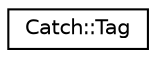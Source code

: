 digraph "Graphical Class Hierarchy"
{
  edge [fontname="Helvetica",fontsize="10",labelfontname="Helvetica",labelfontsize="10"];
  node [fontname="Helvetica",fontsize="10",shape=record];
  rankdir="LR";
  Node1 [label="Catch::Tag",height=0.2,width=0.4,color="black", fillcolor="white", style="filled",URL="$da/d14/classCatch_1_1Tag.html"];
}
